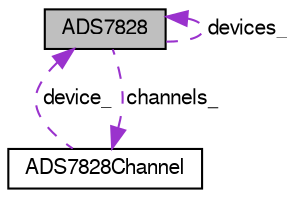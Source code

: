 digraph "ADS7828"
{
  edge [fontname="FreeSans",fontsize="10",labelfontname="FreeSans",labelfontsize="10"];
  node [fontname="FreeSans",fontsize="10",shape=record];
  Node1 [label="ADS7828",height=0.2,width=0.4,color="black", fillcolor="grey75", style="filled" fontcolor="black"];
  Node2 -> Node1 [dir="back",color="darkorchid3",fontsize="10",style="dashed",label=" channels_" ,fontname="FreeSans"];
  Node2 [label="ADS7828Channel",height=0.2,width=0.4,color="black", fillcolor="white", style="filled",URL="$class_a_d_s7828_channel.html"];
  Node1 -> Node2 [dir="back",color="darkorchid3",fontsize="10",style="dashed",label=" device_" ,fontname="FreeSans"];
  Node1 -> Node1 [dir="back",color="darkorchid3",fontsize="10",style="dashed",label=" devices_" ,fontname="FreeSans"];
}
